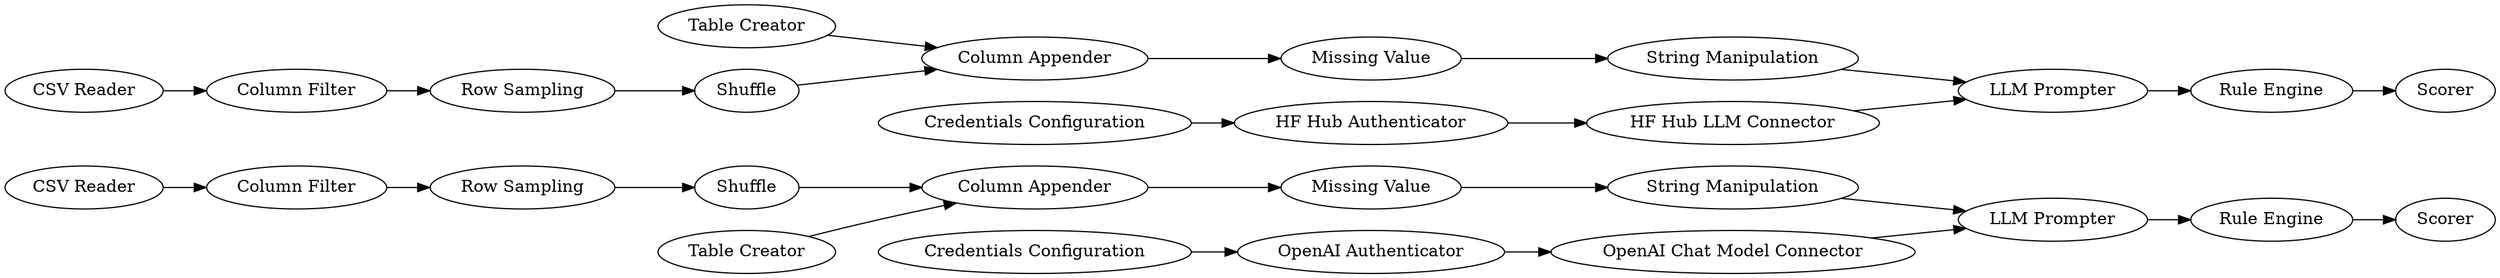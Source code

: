 digraph {
	"5621140154099136539_26" [label="CSV Reader"]
	"5621140154099136539_6" [label="OpenAI Chat Model Connector"]
	"5621140154099136539_17" [label="Table Creator"]
	"5621140154099136539_22" [label="String Manipulation"]
	"5621140154099136539_27" [label="Credentials Configuration"]
	"5621140154099136539_24" [label="Column Appender"]
	"6459560448237156641_8" [label="Column Filter"]
	"5621140154099136539_1" [label="CSV Reader"]
	"5621140154099136539_25" [label="Missing Value"]
	"-559905728160475546_12" [label=Shuffle]
	"5621140154099136539_14" [label="Rule Engine"]
	"5621140154099136539_23" [label="Table Creator"]
	"5621140154099136539_15" [label=Scorer]
	"5621140154099136539_11" [label="Credentials Configuration"]
	"5621140154099136539_10" [label="HF Hub Authenticator"]
	"5621140154099136539_5" [label="LLM Prompter"]
	"5621140154099136539_20" [label="Missing Value"]
	"6459560448237156641_12" [label=Shuffle]
	"5621140154099136539_3" [label="OpenAI Authenticator"]
	"6459560448237156641_2" [label="Row Sampling"]
	"5621140154099136539_29" [label="Rule Engine"]
	"-559905728160475546_2" [label="Row Sampling"]
	"-559905728160475546_8" [label="Column Filter"]
	"5621140154099136539_7" [label="String Manipulation"]
	"5621140154099136539_30" [label=Scorer]
	"5621140154099136539_13" [label="HF Hub LLM Connector"]
	"5621140154099136539_19" [label="Column Appender"]
	"5621140154099136539_28" [label="LLM Prompter"]
	"5621140154099136539_22" -> "5621140154099136539_28"
	"6459560448237156641_12" -> "5621140154099136539_19"
	"5621140154099136539_26" -> "-559905728160475546_8"
	"5621140154099136539_28" -> "5621140154099136539_29"
	"5621140154099136539_17" -> "5621140154099136539_19"
	"5621140154099136539_1" -> "6459560448237156641_8"
	"5621140154099136539_27" -> "5621140154099136539_3"
	"5621140154099136539_6" -> "5621140154099136539_28"
	"-559905728160475546_8" -> "-559905728160475546_2"
	"5621140154099136539_25" -> "5621140154099136539_22"
	"5621140154099136539_24" -> "5621140154099136539_25"
	"5621140154099136539_19" -> "5621140154099136539_20"
	"6459560448237156641_2" -> "6459560448237156641_12"
	"5621140154099136539_20" -> "5621140154099136539_7"
	"-559905728160475546_12" -> "5621140154099136539_24"
	"5621140154099136539_29" -> "5621140154099136539_30"
	"-559905728160475546_2" -> "-559905728160475546_12"
	"6459560448237156641_8" -> "6459560448237156641_2"
	"5621140154099136539_5" -> "5621140154099136539_14"
	"5621140154099136539_7" -> "5621140154099136539_5"
	"5621140154099136539_3" -> "5621140154099136539_6"
	"5621140154099136539_23" -> "5621140154099136539_24"
	"5621140154099136539_10" -> "5621140154099136539_13"
	"5621140154099136539_14" -> "5621140154099136539_15"
	"5621140154099136539_13" -> "5621140154099136539_5"
	"5621140154099136539_11" -> "5621140154099136539_10"
	rankdir=LR
}
